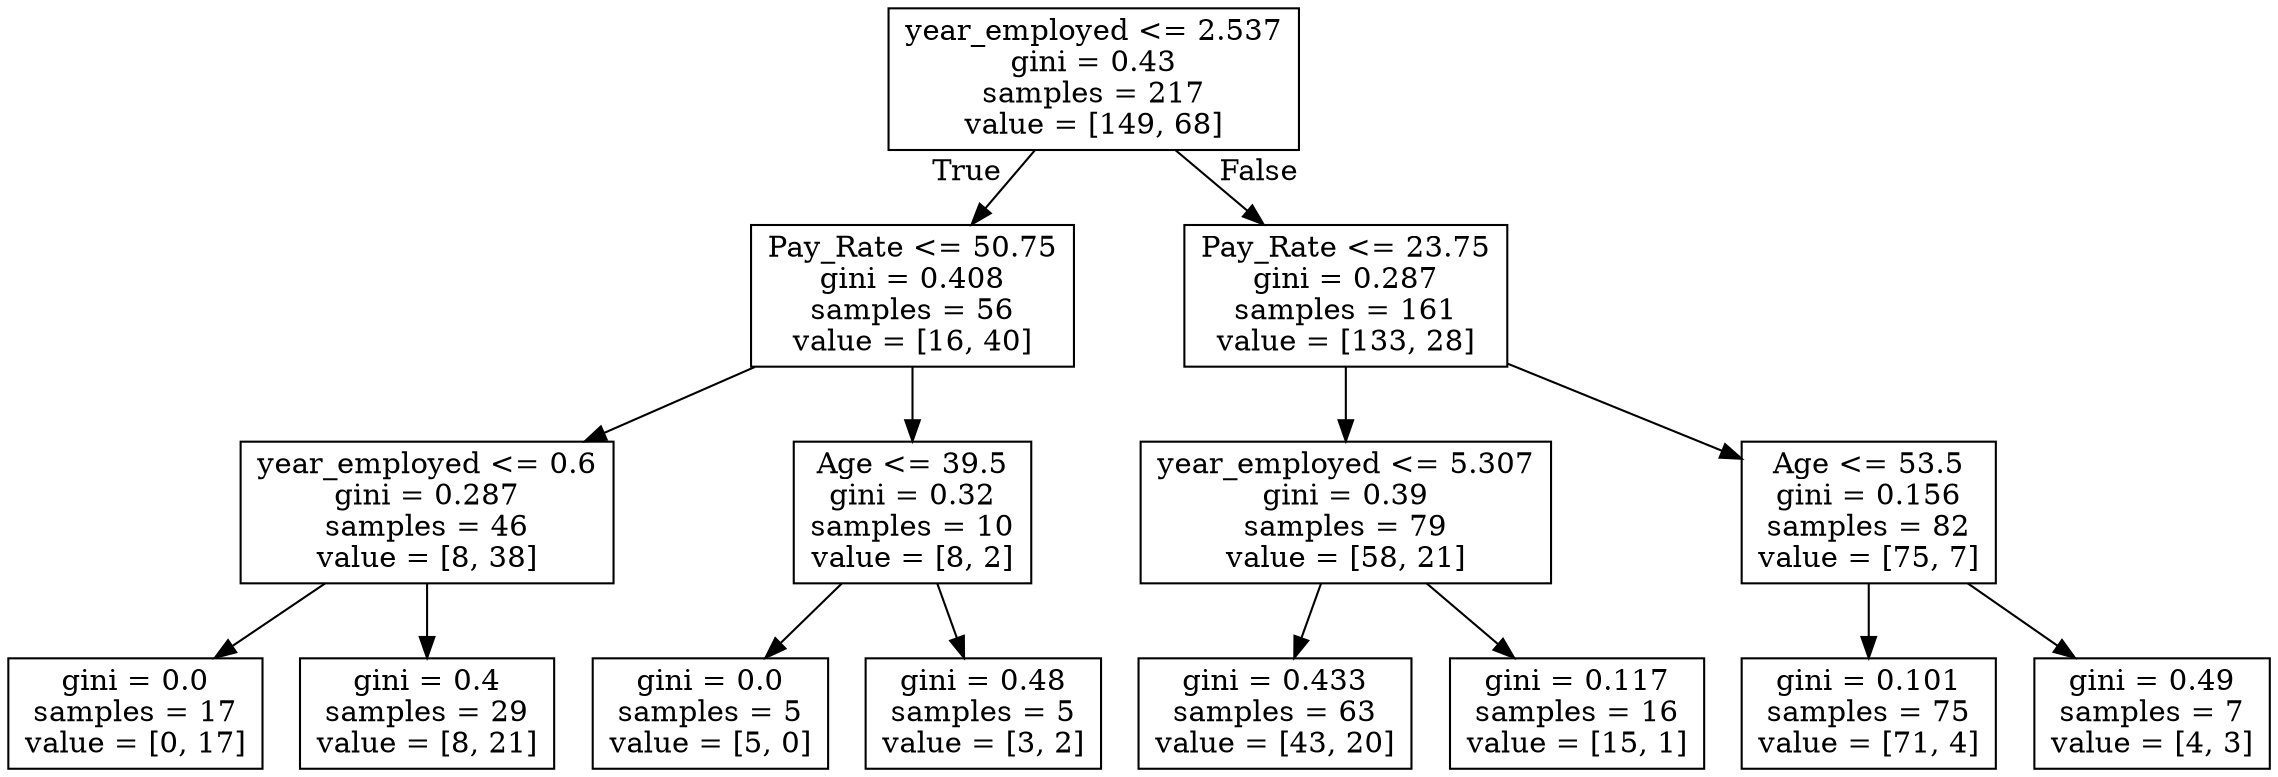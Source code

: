 digraph Tree {
node [shape=box] ;
0 [label="year_employed <= 2.537\ngini = 0.43\nsamples = 217\nvalue = [149, 68]"] ;
1 [label="Pay_Rate <= 50.75\ngini = 0.408\nsamples = 56\nvalue = [16, 40]"] ;
0 -> 1 [labeldistance=2.5, labelangle=45, headlabel="True"] ;
2 [label="year_employed <= 0.6\ngini = 0.287\nsamples = 46\nvalue = [8, 38]"] ;
1 -> 2 ;
3 [label="gini = 0.0\nsamples = 17\nvalue = [0, 17]"] ;
2 -> 3 ;
4 [label="gini = 0.4\nsamples = 29\nvalue = [8, 21]"] ;
2 -> 4 ;
5 [label="Age <= 39.5\ngini = 0.32\nsamples = 10\nvalue = [8, 2]"] ;
1 -> 5 ;
6 [label="gini = 0.0\nsamples = 5\nvalue = [5, 0]"] ;
5 -> 6 ;
7 [label="gini = 0.48\nsamples = 5\nvalue = [3, 2]"] ;
5 -> 7 ;
8 [label="Pay_Rate <= 23.75\ngini = 0.287\nsamples = 161\nvalue = [133, 28]"] ;
0 -> 8 [labeldistance=2.5, labelangle=-45, headlabel="False"] ;
9 [label="year_employed <= 5.307\ngini = 0.39\nsamples = 79\nvalue = [58, 21]"] ;
8 -> 9 ;
10 [label="gini = 0.433\nsamples = 63\nvalue = [43, 20]"] ;
9 -> 10 ;
11 [label="gini = 0.117\nsamples = 16\nvalue = [15, 1]"] ;
9 -> 11 ;
12 [label="Age <= 53.5\ngini = 0.156\nsamples = 82\nvalue = [75, 7]"] ;
8 -> 12 ;
13 [label="gini = 0.101\nsamples = 75\nvalue = [71, 4]"] ;
12 -> 13 ;
14 [label="gini = 0.49\nsamples = 7\nvalue = [4, 3]"] ;
12 -> 14 ;
}